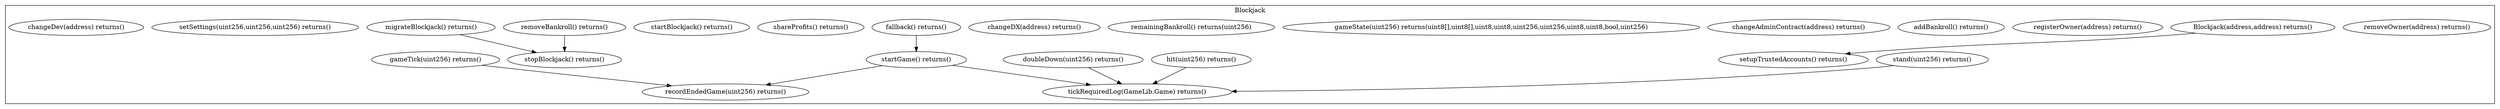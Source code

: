 strict digraph {
subgraph cluster_2251_Blockjack {
label = "Blockjack"
"2251_setupTrustedAccounts() returns()" [label="setupTrustedAccounts() returns()"]
"2251_removeOwner(address) returns()" [label="removeOwner(address) returns()"]
"2251_hit(uint256) returns()" [label="hit(uint256) returns()"]
"2251_Blockjack(address,address) returns()" [label="Blockjack(address,address) returns()"]
"2251_doubleDown(uint256) returns()" [label="doubleDown(uint256) returns()"]
"2251_startGame() returns()" [label="startGame() returns()"]
"2251_registerOwner(address) returns()" [label="registerOwner(address) returns()"]
"2251_addBankroll() returns()" [label="addBankroll() returns()"]
"2251_changeAdminContract(address) returns()" [label="changeAdminContract(address) returns()"]
"2251_tickRequiredLog(GameLib.Game) returns()" [label="tickRequiredLog(GameLib.Game) returns()"]
"2251_stopBlockjack() returns()" [label="stopBlockjack() returns()"]
"2251_stand(uint256) returns()" [label="stand(uint256) returns()"]
"2251_gameTick(uint256) returns()" [label="gameTick(uint256) returns()"]
"2251_recordEndedGame(uint256) returns()" [label="recordEndedGame(uint256) returns()"]
"2251_gameState(uint256) returns(uint8[],uint8[],uint8,uint8,uint256,uint256,uint8,uint8,bool,uint256)" [label="gameState(uint256) returns(uint8[],uint8[],uint8,uint8,uint256,uint256,uint8,uint8,bool,uint256)"]
"2251_remainingBankroll() returns(uint256)" [label="remainingBankroll() returns(uint256)"]
"2251_changeDX(address) returns()" [label="changeDX(address) returns()"]
"2251_removeBankroll() returns()" [label="removeBankroll() returns()"]
"2251_shareProfits() returns()" [label="shareProfits() returns()"]
"2251_startBlockjack() returns()" [label="startBlockjack() returns()"]
"2251_migrateBlockjack() returns()" [label="migrateBlockjack() returns()"]
"2251_fallback() returns()" [label="fallback() returns()"]
"2251_setSettings(uint256,uint256,uint256) returns()" [label="setSettings(uint256,uint256,uint256) returns()"]
"2251_changeDev(address) returns()" [label="changeDev(address) returns()"]
"2251_doubleDown(uint256) returns()" -> "2251_tickRequiredLog(GameLib.Game) returns()"
"2251_migrateBlockjack() returns()" -> "2251_stopBlockjack() returns()"
"2251_fallback() returns()" -> "2251_startGame() returns()"
"2251_gameTick(uint256) returns()" -> "2251_recordEndedGame(uint256) returns()"
"2251_startGame() returns()" -> "2251_tickRequiredLog(GameLib.Game) returns()"
"2251_removeBankroll() returns()" -> "2251_stopBlockjack() returns()"
"2251_Blockjack(address,address) returns()" -> "2251_setupTrustedAccounts() returns()"
"2251_startGame() returns()" -> "2251_recordEndedGame(uint256) returns()"
"2251_stand(uint256) returns()" -> "2251_tickRequiredLog(GameLib.Game) returns()"
"2251_hit(uint256) returns()" -> "2251_tickRequiredLog(GameLib.Game) returns()"
}subgraph cluster_solidity {
label = "[Solidity]"
}
}